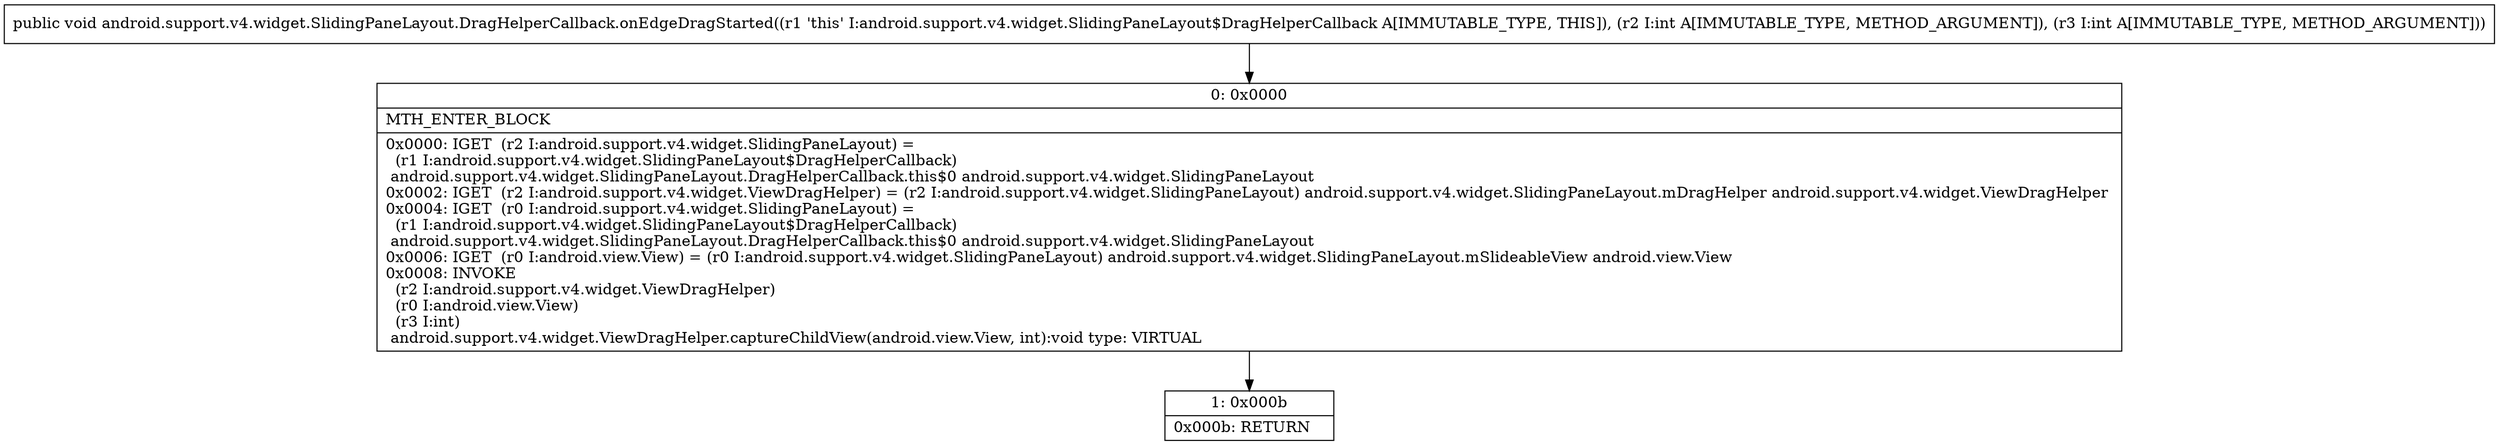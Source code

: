 digraph "CFG forandroid.support.v4.widget.SlidingPaneLayout.DragHelperCallback.onEdgeDragStarted(II)V" {
Node_0 [shape=record,label="{0\:\ 0x0000|MTH_ENTER_BLOCK\l|0x0000: IGET  (r2 I:android.support.v4.widget.SlidingPaneLayout) = \l  (r1 I:android.support.v4.widget.SlidingPaneLayout$DragHelperCallback)\l android.support.v4.widget.SlidingPaneLayout.DragHelperCallback.this$0 android.support.v4.widget.SlidingPaneLayout \l0x0002: IGET  (r2 I:android.support.v4.widget.ViewDragHelper) = (r2 I:android.support.v4.widget.SlidingPaneLayout) android.support.v4.widget.SlidingPaneLayout.mDragHelper android.support.v4.widget.ViewDragHelper \l0x0004: IGET  (r0 I:android.support.v4.widget.SlidingPaneLayout) = \l  (r1 I:android.support.v4.widget.SlidingPaneLayout$DragHelperCallback)\l android.support.v4.widget.SlidingPaneLayout.DragHelperCallback.this$0 android.support.v4.widget.SlidingPaneLayout \l0x0006: IGET  (r0 I:android.view.View) = (r0 I:android.support.v4.widget.SlidingPaneLayout) android.support.v4.widget.SlidingPaneLayout.mSlideableView android.view.View \l0x0008: INVOKE  \l  (r2 I:android.support.v4.widget.ViewDragHelper)\l  (r0 I:android.view.View)\l  (r3 I:int)\l android.support.v4.widget.ViewDragHelper.captureChildView(android.view.View, int):void type: VIRTUAL \l}"];
Node_1 [shape=record,label="{1\:\ 0x000b|0x000b: RETURN   \l}"];
MethodNode[shape=record,label="{public void android.support.v4.widget.SlidingPaneLayout.DragHelperCallback.onEdgeDragStarted((r1 'this' I:android.support.v4.widget.SlidingPaneLayout$DragHelperCallback A[IMMUTABLE_TYPE, THIS]), (r2 I:int A[IMMUTABLE_TYPE, METHOD_ARGUMENT]), (r3 I:int A[IMMUTABLE_TYPE, METHOD_ARGUMENT])) }"];
MethodNode -> Node_0;
Node_0 -> Node_1;
}

